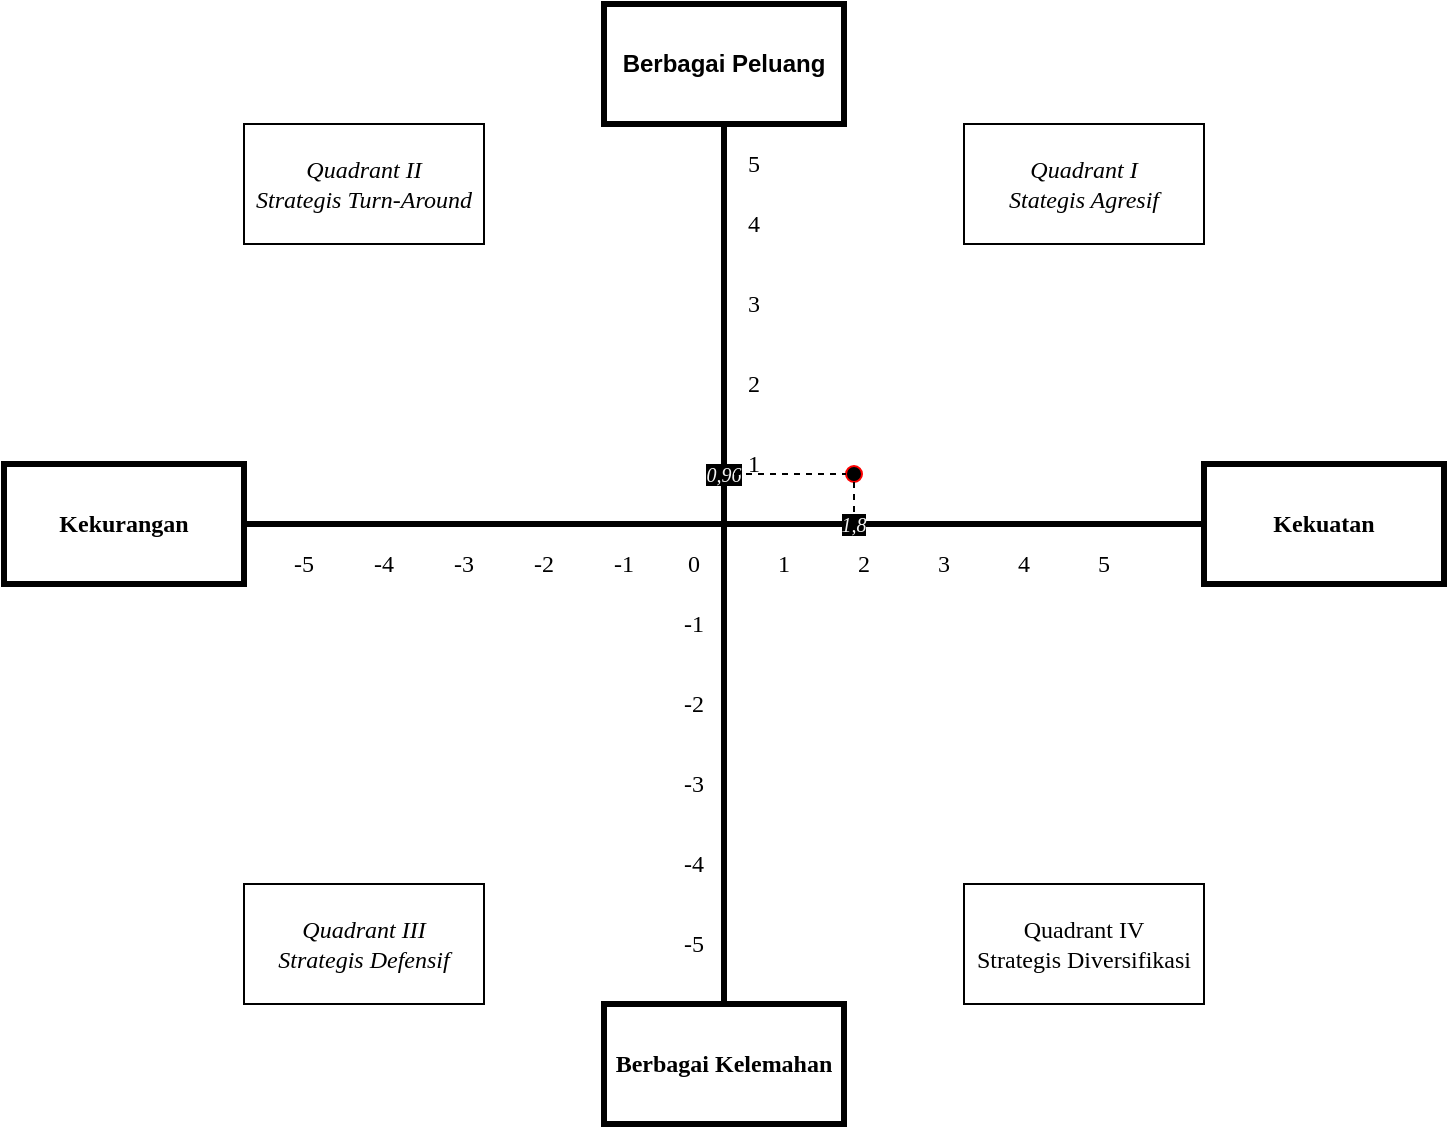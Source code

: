 <mxfile version="21.6.9" type="github">
  <diagram name="Page-1" id="c6e7F-jItsLcr8_G_tTT">
    <mxGraphModel dx="151" dy="86" grid="1" gridSize="10" guides="1" tooltips="1" connect="1" arrows="1" fold="1" page="1" pageScale="1" pageWidth="850" pageHeight="1100" math="0" shadow="0">
      <root>
        <mxCell id="0" />
        <mxCell id="1" parent="0" />
        <mxCell id="2D7TzX3UbsAIMFlOyEG9-3" value="" style="endArrow=none;html=1;rounded=0;jumpStyle=none;entryX=0.5;entryY=1;entryDx=0;entryDy=0;exitX=0.5;exitY=0;exitDx=0;exitDy=0;strokeWidth=3;" edge="1" parent="1" source="2D7TzX3UbsAIMFlOyEG9-67" target="2D7TzX3UbsAIMFlOyEG9-5">
          <mxGeometry width="50" height="50" relative="1" as="geometry">
            <mxPoint x="439" y="540" as="sourcePoint" />
            <mxPoint x="440" y="160" as="targetPoint" />
          </mxGeometry>
        </mxCell>
        <mxCell id="2D7TzX3UbsAIMFlOyEG9-2" value="" style="endArrow=none;html=1;rounded=0;exitX=0;exitY=0.5;exitDx=0;exitDy=0;entryX=1;entryY=0.5;entryDx=0;entryDy=0;strokeWidth=3;" edge="1" parent="1" source="2D7TzX3UbsAIMFlOyEG9-7" target="2D7TzX3UbsAIMFlOyEG9-8">
          <mxGeometry width="50" height="50" relative="1" as="geometry">
            <mxPoint x="680" y="320" as="sourcePoint" />
            <mxPoint x="160" y="320" as="targetPoint" />
          </mxGeometry>
        </mxCell>
        <mxCell id="2D7TzX3UbsAIMFlOyEG9-5" value="&lt;b&gt;Berbagai Peluang&lt;/b&gt;" style="rounded=0;whiteSpace=wrap;html=1;gradientColor=none;strokeWidth=3;" vertex="1" parent="1">
          <mxGeometry x="380" y="60" width="120" height="60" as="geometry" />
        </mxCell>
        <mxCell id="2D7TzX3UbsAIMFlOyEG9-6" value="&lt;b&gt;&lt;font face=&quot;Times New Roman&quot;&gt;Berbagai Kelemahan&lt;/font&gt;&lt;/b&gt;" style="rounded=0;whiteSpace=wrap;html=1;strokeWidth=3;" vertex="1" parent="1">
          <mxGeometry x="380" y="560" width="120" height="60" as="geometry" />
        </mxCell>
        <mxCell id="2D7TzX3UbsAIMFlOyEG9-7" value="&lt;b&gt;&lt;font face=&quot;Times New Roman&quot;&gt;Kekuatan&lt;/font&gt;&lt;/b&gt;" style="rounded=0;whiteSpace=wrap;html=1;strokeWidth=3;" vertex="1" parent="1">
          <mxGeometry x="680" y="290" width="120" height="60" as="geometry" />
        </mxCell>
        <mxCell id="2D7TzX3UbsAIMFlOyEG9-8" value="&lt;b&gt;&lt;font face=&quot;Times New Roman&quot;&gt;Kekurangan&lt;/font&gt;&lt;/b&gt;" style="rounded=0;whiteSpace=wrap;html=1;strokeWidth=3;" vertex="1" parent="1">
          <mxGeometry x="80" y="290" width="120" height="60" as="geometry" />
        </mxCell>
        <mxCell id="2D7TzX3UbsAIMFlOyEG9-9" value="&lt;font style=&quot;font-size: 12px;&quot; face=&quot;Times New Roman&quot;&gt;&lt;i&gt;Quadrant I&lt;br&gt;Stategis Agresif&lt;/i&gt;&lt;/font&gt;" style="rounded=0;whiteSpace=wrap;html=1;" vertex="1" parent="1">
          <mxGeometry x="560" y="120" width="120" height="60" as="geometry" />
        </mxCell>
        <mxCell id="2D7TzX3UbsAIMFlOyEG9-10" value="&lt;font face=&quot;Times New Roman&quot;&gt;&lt;i&gt;Quadrant&amp;nbsp;II&lt;br&gt;Strategis Turn-Around&lt;/i&gt;&lt;/font&gt;" style="rounded=0;whiteSpace=wrap;html=1;" vertex="1" parent="1">
          <mxGeometry x="200" y="120" width="120" height="60" as="geometry" />
        </mxCell>
        <mxCell id="2D7TzX3UbsAIMFlOyEG9-11" value="&lt;i&gt;&lt;font face=&quot;Times New Roman&quot;&gt;Quadrant III&lt;br&gt;Strategis Defensif&lt;/font&gt;&lt;/i&gt;" style="rounded=0;whiteSpace=wrap;html=1;" vertex="1" parent="1">
          <mxGeometry x="200" y="500" width="120" height="60" as="geometry" />
        </mxCell>
        <mxCell id="2D7TzX3UbsAIMFlOyEG9-12" value="&lt;font face=&quot;Times New Roman&quot;&gt;Quadrant IV&lt;br&gt;Strategis Diversifikasi&lt;/font&gt;" style="rounded=0;whiteSpace=wrap;html=1;" vertex="1" parent="1">
          <mxGeometry x="560" y="500" width="120" height="60" as="geometry" />
        </mxCell>
        <mxCell id="2D7TzX3UbsAIMFlOyEG9-26" value="" style="group" vertex="1" connectable="0" parent="1">
          <mxGeometry x="220" y="330" width="420" height="20" as="geometry" />
        </mxCell>
        <mxCell id="2D7TzX3UbsAIMFlOyEG9-13" value="0" style="text;html=1;strokeColor=none;fillColor=none;align=center;verticalAlign=middle;whiteSpace=wrap;rounded=0;fontFamily=Times New Roman;" vertex="1" parent="2D7TzX3UbsAIMFlOyEG9-26">
          <mxGeometry x="195" width="20" height="20" as="geometry" />
        </mxCell>
        <mxCell id="2D7TzX3UbsAIMFlOyEG9-14" value="1" style="text;html=1;strokeColor=none;fillColor=none;align=center;verticalAlign=middle;whiteSpace=wrap;rounded=0;fontFamily=Times New Roman;" vertex="1" parent="2D7TzX3UbsAIMFlOyEG9-26">
          <mxGeometry x="240" width="20" height="20" as="geometry" />
        </mxCell>
        <mxCell id="2D7TzX3UbsAIMFlOyEG9-15" value="2" style="text;html=1;strokeColor=none;fillColor=none;align=center;verticalAlign=middle;whiteSpace=wrap;rounded=0;fontFamily=Times New Roman;" vertex="1" parent="2D7TzX3UbsAIMFlOyEG9-26">
          <mxGeometry x="280" width="20" height="20" as="geometry" />
        </mxCell>
        <mxCell id="2D7TzX3UbsAIMFlOyEG9-16" value="3" style="text;html=1;strokeColor=none;fillColor=none;align=center;verticalAlign=middle;whiteSpace=wrap;rounded=0;fontFamily=Times New Roman;" vertex="1" parent="2D7TzX3UbsAIMFlOyEG9-26">
          <mxGeometry x="320" width="20" height="20" as="geometry" />
        </mxCell>
        <mxCell id="2D7TzX3UbsAIMFlOyEG9-17" value="4" style="text;html=1;strokeColor=none;fillColor=none;align=center;verticalAlign=middle;whiteSpace=wrap;rounded=0;fontFamily=Times New Roman;" vertex="1" parent="2D7TzX3UbsAIMFlOyEG9-26">
          <mxGeometry x="360" width="20" height="20" as="geometry" />
        </mxCell>
        <mxCell id="2D7TzX3UbsAIMFlOyEG9-19" value="5" style="text;html=1;strokeColor=none;fillColor=none;align=center;verticalAlign=middle;whiteSpace=wrap;rounded=0;fontFamily=Times New Roman;" vertex="1" parent="2D7TzX3UbsAIMFlOyEG9-26">
          <mxGeometry x="400" width="20" height="20" as="geometry" />
        </mxCell>
        <mxCell id="2D7TzX3UbsAIMFlOyEG9-20" value="-1" style="text;html=1;strokeColor=none;fillColor=none;align=center;verticalAlign=middle;whiteSpace=wrap;rounded=0;fontFamily=Times New Roman;" vertex="1" parent="2D7TzX3UbsAIMFlOyEG9-26">
          <mxGeometry x="160" width="20" height="20" as="geometry" />
        </mxCell>
        <mxCell id="2D7TzX3UbsAIMFlOyEG9-21" value="-2" style="text;html=1;strokeColor=none;fillColor=none;align=center;verticalAlign=middle;whiteSpace=wrap;rounded=0;fontFamily=Times New Roman;" vertex="1" parent="2D7TzX3UbsAIMFlOyEG9-26">
          <mxGeometry x="120" width="20" height="20" as="geometry" />
        </mxCell>
        <mxCell id="2D7TzX3UbsAIMFlOyEG9-23" value="-3" style="text;html=1;strokeColor=none;fillColor=none;align=center;verticalAlign=middle;whiteSpace=wrap;rounded=0;fontFamily=Times New Roman;" vertex="1" parent="2D7TzX3UbsAIMFlOyEG9-26">
          <mxGeometry x="80" width="20" height="20" as="geometry" />
        </mxCell>
        <mxCell id="2D7TzX3UbsAIMFlOyEG9-24" value="-4" style="text;html=1;strokeColor=none;fillColor=none;align=center;verticalAlign=middle;whiteSpace=wrap;rounded=0;fontFamily=Times New Roman;" vertex="1" parent="2D7TzX3UbsAIMFlOyEG9-26">
          <mxGeometry x="40" width="20" height="20" as="geometry" />
        </mxCell>
        <mxCell id="2D7TzX3UbsAIMFlOyEG9-25" value="-5" style="text;html=1;strokeColor=none;fillColor=none;align=center;verticalAlign=middle;whiteSpace=wrap;rounded=0;fontFamily=Times New Roman;" vertex="1" parent="2D7TzX3UbsAIMFlOyEG9-26">
          <mxGeometry width="20" height="20" as="geometry" />
        </mxCell>
        <mxCell id="2D7TzX3UbsAIMFlOyEG9-29" value="1" style="text;html=1;strokeColor=none;fillColor=none;align=center;verticalAlign=middle;whiteSpace=wrap;rounded=0;fontFamily=Times New Roman;" vertex="1" parent="1">
          <mxGeometry x="445" y="280" width="20" height="20" as="geometry" />
        </mxCell>
        <mxCell id="2D7TzX3UbsAIMFlOyEG9-30" value="2" style="text;html=1;strokeColor=none;fillColor=none;align=center;verticalAlign=middle;whiteSpace=wrap;rounded=0;fontFamily=Times New Roman;" vertex="1" parent="1">
          <mxGeometry x="445" y="240" width="20" height="20" as="geometry" />
        </mxCell>
        <mxCell id="2D7TzX3UbsAIMFlOyEG9-31" value="3" style="text;html=1;strokeColor=none;fillColor=none;align=center;verticalAlign=middle;whiteSpace=wrap;rounded=0;fontFamily=Times New Roman;" vertex="1" parent="1">
          <mxGeometry x="445" y="200" width="20" height="20" as="geometry" />
        </mxCell>
        <mxCell id="2D7TzX3UbsAIMFlOyEG9-32" value="4" style="text;html=1;strokeColor=none;fillColor=none;align=center;verticalAlign=middle;whiteSpace=wrap;rounded=0;fontFamily=Times New Roman;" vertex="1" parent="1">
          <mxGeometry x="445" y="160" width="20" height="20" as="geometry" />
        </mxCell>
        <mxCell id="2D7TzX3UbsAIMFlOyEG9-33" value="5" style="text;html=1;strokeColor=none;fillColor=none;align=center;verticalAlign=middle;whiteSpace=wrap;rounded=0;fontFamily=Times New Roman;" vertex="1" parent="1">
          <mxGeometry x="445" y="130" width="20" height="20" as="geometry" />
        </mxCell>
        <mxCell id="2D7TzX3UbsAIMFlOyEG9-34" value="-1" style="text;html=1;strokeColor=none;fillColor=none;align=center;verticalAlign=middle;whiteSpace=wrap;rounded=0;fontFamily=Times New Roman;" vertex="1" parent="1">
          <mxGeometry x="415" y="360" width="20" height="20" as="geometry" />
        </mxCell>
        <mxCell id="2D7TzX3UbsAIMFlOyEG9-35" value="-2" style="text;html=1;strokeColor=none;fillColor=none;align=center;verticalAlign=middle;whiteSpace=wrap;rounded=0;fontFamily=Times New Roman;" vertex="1" parent="1">
          <mxGeometry x="415" y="400" width="20" height="20" as="geometry" />
        </mxCell>
        <mxCell id="2D7TzX3UbsAIMFlOyEG9-36" value="-3" style="text;html=1;strokeColor=none;fillColor=none;align=center;verticalAlign=middle;whiteSpace=wrap;rounded=0;fontFamily=Times New Roman;" vertex="1" parent="1">
          <mxGeometry x="415" y="440" width="20" height="20" as="geometry" />
        </mxCell>
        <mxCell id="2D7TzX3UbsAIMFlOyEG9-37" value="-4" style="text;html=1;strokeColor=none;fillColor=none;align=center;verticalAlign=middle;whiteSpace=wrap;rounded=0;fontFamily=Times New Roman;" vertex="1" parent="1">
          <mxGeometry x="415" y="480" width="20" height="20" as="geometry" />
        </mxCell>
        <mxCell id="2D7TzX3UbsAIMFlOyEG9-38" value="-5" style="text;html=1;strokeColor=none;fillColor=none;align=center;verticalAlign=middle;whiteSpace=wrap;rounded=0;fontFamily=Times New Roman;" vertex="1" parent="1">
          <mxGeometry x="415" y="520" width="20" height="20" as="geometry" />
        </mxCell>
        <mxCell id="2D7TzX3UbsAIMFlOyEG9-65" value="&lt;i style=&quot;font-size: 10px;&quot;&gt;&lt;font style=&quot;background-color: rgb(0, 0, 0); font-size: 10px;&quot; color=&quot;#f2f2f2&quot;&gt;1,8&lt;/font&gt;&lt;/i&gt;" style="text;html=1;strokeColor=none;fillColor=none;align=center;verticalAlign=middle;whiteSpace=wrap;rounded=0;fontFamily=Times New Roman;fontSize=10;" vertex="1" parent="1">
          <mxGeometry x="500" y="315" width="10" height="10" as="geometry" />
        </mxCell>
        <mxCell id="2D7TzX3UbsAIMFlOyEG9-68" value="" style="endArrow=none;html=1;rounded=0;jumpStyle=none;entryX=0.5;entryY=1;entryDx=0;entryDy=0;exitX=0.5;exitY=0;exitDx=0;exitDy=0;strokeWidth=3;" edge="1" parent="1" source="2D7TzX3UbsAIMFlOyEG9-6" target="2D7TzX3UbsAIMFlOyEG9-67">
          <mxGeometry width="50" height="50" relative="1" as="geometry">
            <mxPoint x="440" y="560" as="sourcePoint" />
            <mxPoint x="440" y="120" as="targetPoint" />
          </mxGeometry>
        </mxCell>
        <mxCell id="2D7TzX3UbsAIMFlOyEG9-67" value="&lt;i style=&quot;font-size: 10px;&quot;&gt;&lt;font style=&quot;background-color: rgb(0, 0, 0); font-size: 10px;&quot; color=&quot;#f2f2f2&quot;&gt;0,96&lt;/font&gt;&lt;/i&gt;" style="text;html=1;strokeColor=none;fillColor=none;align=center;verticalAlign=middle;whiteSpace=wrap;rounded=0;fontFamily=Times New Roman;fontSize=10;" vertex="1" parent="1">
          <mxGeometry x="435" y="290" width="10" height="10" as="geometry" />
        </mxCell>
        <mxCell id="2D7TzX3UbsAIMFlOyEG9-69" value="" style="ellipse;whiteSpace=wrap;html=1;aspect=fixed;fillColor=#000000;strokeColor=#ff0000;" vertex="1" parent="1">
          <mxGeometry x="501" y="291" width="8" height="8" as="geometry" />
        </mxCell>
        <mxCell id="2D7TzX3UbsAIMFlOyEG9-76" value="" style="endArrow=none;dashed=1;html=1;rounded=0;exitX=1;exitY=0.5;exitDx=0;exitDy=0;entryX=0;entryY=0.5;entryDx=0;entryDy=0;" edge="1" parent="1" source="2D7TzX3UbsAIMFlOyEG9-67" target="2D7TzX3UbsAIMFlOyEG9-69">
          <mxGeometry width="50" height="50" relative="1" as="geometry">
            <mxPoint x="465" y="315" as="sourcePoint" />
            <mxPoint x="515" y="265" as="targetPoint" />
          </mxGeometry>
        </mxCell>
        <mxCell id="2D7TzX3UbsAIMFlOyEG9-77" value="" style="endArrow=none;dashed=1;html=1;rounded=0;exitX=0.5;exitY=1;exitDx=0;exitDy=0;entryX=0.5;entryY=0;entryDx=0;entryDy=0;" edge="1" parent="1" source="2D7TzX3UbsAIMFlOyEG9-69" target="2D7TzX3UbsAIMFlOyEG9-65">
          <mxGeometry width="50" height="50" relative="1" as="geometry">
            <mxPoint x="504" y="310" as="sourcePoint" />
            <mxPoint x="560" y="310" as="targetPoint" />
          </mxGeometry>
        </mxCell>
      </root>
    </mxGraphModel>
  </diagram>
</mxfile>
